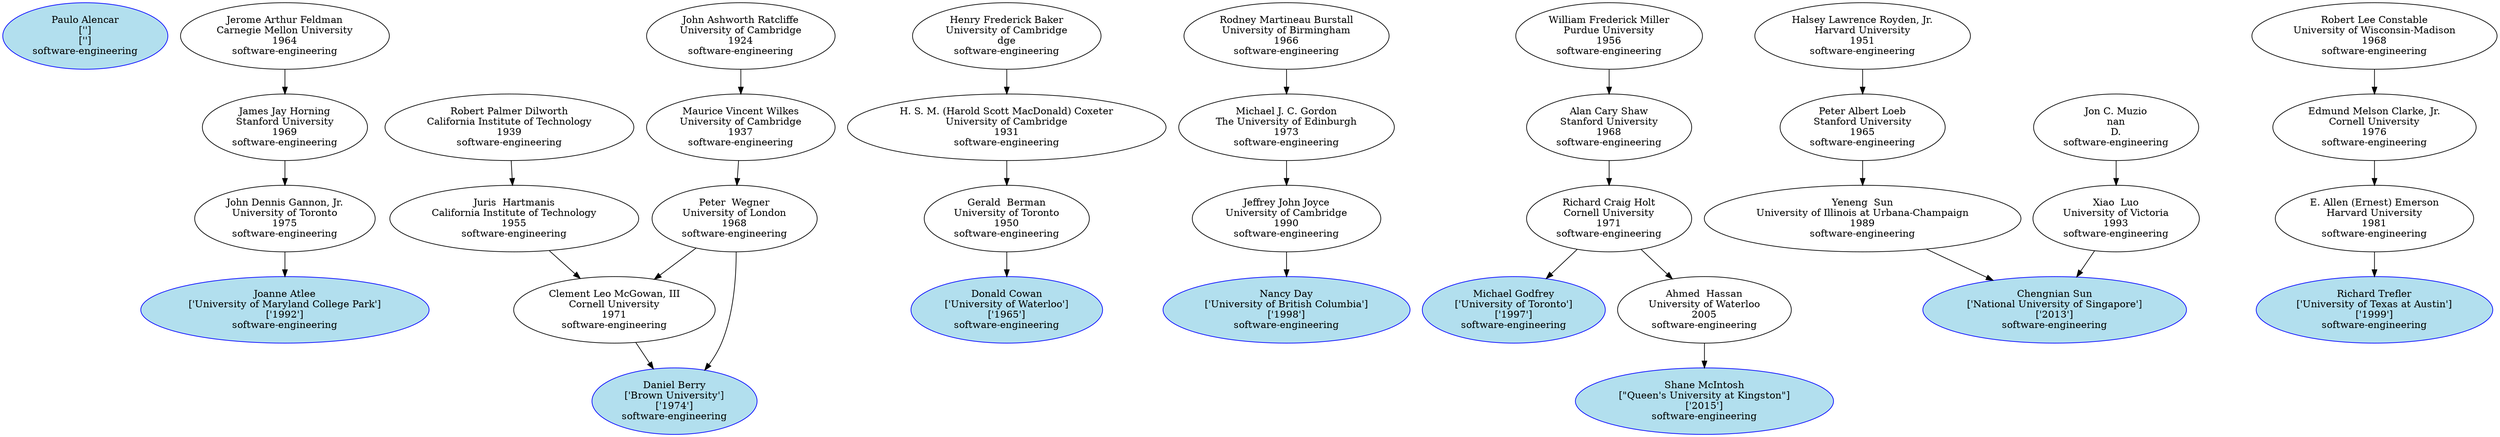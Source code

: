 digraph "Academic Genealogy for software-engineering" {
	227840 [label="Paulo Alencar
['']
['']
software-engineering" color=blue fillcolor=lightblue2 style=filled]
	66892 [label="Joanne Atlee
['University of Maryland College Park']
['1992']
software-engineering" color=blue fillcolor=lightblue2 style=filled]
	14473 [label="Daniel Berry
['Brown University']
['1974']
software-engineering" color=blue fillcolor=lightblue2 style=filled]
	66817 [label="Donald Cowan
['University of Waterloo']
['1965']
software-engineering" color=blue fillcolor=lightblue2 style=filled]
	72132 [label="Nancy Day
['University of British Columbia']
['1998']
software-engineering" color=blue fillcolor=lightblue2 style=filled]
	90655 [label="Michael Godfrey
['University of Toronto']
['1997']
software-engineering" color=blue fillcolor=lightblue2 style=filled]
	220043 [label="Shane McIntosh
[\"Queen's University at Kingston\"]
['2015']
software-engineering" color=blue fillcolor=lightblue2 style=filled]
	185328 [label="Chengnian Sun
['National University of Singapore']
['2013']
software-engineering" color=blue fillcolor=lightblue2 style=filled]
	69919 [label="Richard Trefler
['University of Texas at Austin']
['1999']
software-engineering" color=blue fillcolor=lightblue2 style=filled]
	103306 [label="John Dennis Gannon, Jr.
University of Toronto
1975
software-engineering"]
	15166 [label="Peter  Wegner
University of London
1968
software-engineering"]
	13683 [label="Clement Leo McGowan, III
Cornell University
1971
software-engineering"]
	15914 [label="Gerald  Berman
University of Toronto
1950
software-engineering"]
	72125 [label="Jeffrey John Joyce
University of Cambridge
1990
software-engineering"]
	67141 [label="Richard Craig Holt
Cornell University
1971
software-engineering"]
	90657 [label="Ahmed  Hassan
University of Waterloo
2005
software-engineering"]
	4794 [label="Yeneng  Sun
University of Illinois at Urbana-Champaign
1989
software-engineering"]
	72059 [label="Xiao  Luo
University of Victoria
1993
software-engineering"]
	69873 [label="E. Allen (Ernest) Emerson
Harvard University
1981
software-engineering"]
	13815 [label="James Jay Horning
Stanford University
1969
software-engineering"]
	143090 [label="Maurice Vincent Wilkes
University of Cambridge
1937
software-engineering"]
	10404 [label="Juris  Hartmanis
California Institute of Technology
1955
software-engineering"]
	12555 [label="H. S. M. (Harold Scott MacDonald) Coxeter
University of Cambridge
1931
software-engineering"]
	86294 [label="Michael J. C. Gordon
The University of Edinburgh
1973
software-engineering"]
	88103 [label="Alan Cary Shaw
Stanford University
1968
software-engineering"]
	4787 [label="Peter Albert Loeb
Stanford University
1965
software-engineering"]
	72031 [label="Jon C. Muzio
nan
D.
software-engineering"]
	50063 [label="Edmund Melson Clarke, Jr.
Cornell University
1976
software-engineering"]
	13120 [label="Jerome Arthur Feldman
Carnegie Mellon University
1964
software-engineering"]
	147661 [label="John Ashworth Ratcliffe
University of Cambridge
1924
software-engineering"]
	10395 [label="Robert Palmer Dilworth
California Institute of Technology
1939
software-engineering"]
	13135 [label="Henry Frederick Baker
University of Cambridge
dge
software-engineering"]
	102542 [label="Rodney Martineau Burstall
University of Birmingham
1966
software-engineering"]
	88102 [label="William Frederick Miller
Purdue University
1956
software-engineering"]
	8310 [label="Halsey Lawrence Royden, Jr.
Harvard University
1951
software-engineering"]
	9041 [label="Robert Lee Constable
University of Wisconsin-Madison
1968
software-engineering"]
	103306 -> 66892
	15166 -> 14473
	13683 -> 14473
	15914 -> 66817
	72125 -> 72132
	67141 -> 90655
	90657 -> 220043
	4794 -> 185328
	72059 -> 185328
	69873 -> 69919
	13815 -> 103306
	143090 -> 15166
	15166 -> 13683
	10404 -> 13683
	12555 -> 15914
	86294 -> 72125
	88103 -> 67141
	67141 -> 90657
	4787 -> 4794
	72031 -> 72059
	50063 -> 69873
	13120 -> 13815
	147661 -> 143090
	10395 -> 10404
	13135 -> 12555
	102542 -> 86294
	88102 -> 88103
	8310 -> 4787
	9041 -> 50063
}

